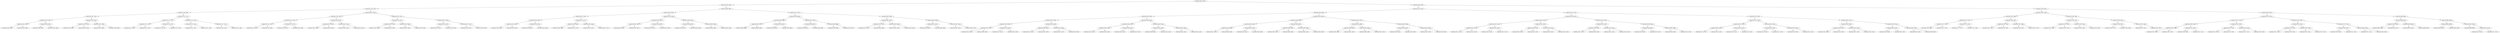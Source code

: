 digraph G{
439021497 [label="Node{data=[3813, 3813]}"]
439021497 -> 1899237870
1899237870 [label="Node{data=[3259, 3259]}"]
1899237870 -> 1279614662
1279614662 [label="Node{data=[1139, 1139]}"]
1279614662 -> 1515112945
1515112945 [label="Node{data=[1099, 1099]}"]
1515112945 -> 391426598
391426598 [label="Node{data=[1091, 1091]}"]
391426598 -> 1178495555
1178495555 [label="Node{data=[1087, 1087]}"]
1178495555 -> 543928108
543928108 [label="Node{data=[1085, 1085]}"]
543928108 -> 205974417
205974417 [label="Node{data=[1084, 1084]}"]
543928108 -> 1043443133
1043443133 [label="Node{data=[1086, 1086]}"]
1178495555 -> 191407178
191407178 [label="Node{data=[1089, 1089]}"]
191407178 -> 1980197060
1980197060 [label="Node{data=[1088, 1088]}"]
191407178 -> 1294340086
1294340086 [label="Node{data=[1090, 1090]}"]
391426598 -> 2118717354
2118717354 [label="Node{data=[1095, 1095]}"]
2118717354 -> 818786013
818786013 [label="Node{data=[1093, 1093]}"]
818786013 -> 2101453128
2101453128 [label="Node{data=[1092, 1092]}"]
818786013 -> 15030441
15030441 [label="Node{data=[1094, 1094]}"]
2118717354 -> 912732992
912732992 [label="Node{data=[1097, 1097]}"]
912732992 -> 1803671575
1803671575 [label="Node{data=[1096, 1096]}"]
912732992 -> 456814542
456814542 [label="Node{data=[1098, 1098]}"]
1515112945 -> 825252880
825252880 [label="Node{data=[1131, 1131]}"]
825252880 -> 1044550725
1044550725 [label="Node{data=[1127, 1127]}"]
1044550725 -> 1541841658
1541841658 [label="Node{data=[1125, 1125]}"]
1541841658 -> 325775959
325775959 [label="Node{data=[1100, 1100]}"]
1541841658 -> 537521398
537521398 [label="Node{data=[1126, 1126]}"]
1044550725 -> 172209166
172209166 [label="Node{data=[1129, 1129]}"]
172209166 -> 1692149454
1692149454 [label="Node{data=[1128, 1128]}"]
172209166 -> 551585864
551585864 [label="Node{data=[1130, 1130]}"]
825252880 -> 1340194558
1340194558 [label="Node{data=[1135, 1135]}"]
1340194558 -> 1486196936
1486196936 [label="Node{data=[1133, 1133]}"]
1486196936 -> 1568290626
1568290626 [label="Node{data=[1132, 1132]}"]
1486196936 -> 2046576237
2046576237 [label="Node{data=[1134, 1134]}"]
1340194558 -> 1000866274
1000866274 [label="Node{data=[1137, 1137]}"]
1000866274 -> 1339020687
1339020687 [label="Node{data=[1136, 1136]}"]
1000866274 -> 1124281107
1124281107 [label="Node{data=[1138, 1138]}"]
1279614662 -> 1490539056
1490539056 [label="Node{data=[3243, 3243]}"]
1490539056 -> 596344793
596344793 [label="Node{data=[2193, 2193]}"]
596344793 -> 307869066
307869066 [label="Node{data=[1310, 1310]}"]
307869066 -> 1222135649
1222135649 [label="Node{data=[1141, 1141]}"]
1222135649 -> 788025880
788025880 [label="Node{data=[1140, 1140]}"]
1222135649 -> 1458935209
1458935209 [label="Node{data=[1309, 1309]}"]
307869066 -> 157257496
157257496 [label="Node{data=[2179, 2179]}"]
157257496 -> 58092053
58092053 [label="Node{data=[2100, 2100]}"]
157257496 -> 1878163697
1878163697 [label="Node{data=[2186, 2186]}"]
596344793 -> 357566587
357566587 [label="Node{data=[3239, 3239]}"]
357566587 -> 1619161734
1619161734 [label="Node{data=[3235, 3235]}"]
1619161734 -> 1351916097
1351916097 [label="Node{data=[3205, 3205]}"]
1619161734 -> 731540906
731540906 [label="Node{data=[3238, 3238]}"]
357566587 -> 1050458994
1050458994 [label="Node{data=[3241, 3241]}"]
1050458994 -> 1308227685
1308227685 [label="Node{data=[3240, 3240]}"]
1050458994 -> 961230089
961230089 [label="Node{data=[3242, 3242]}"]
1490539056 -> 1103427767
1103427767 [label="Node{data=[3251, 3251]}"]
1103427767 -> 450403542
450403542 [label="Node{data=[3247, 3247]}"]
450403542 -> 417363256
417363256 [label="Node{data=[3245, 3245]}"]
417363256 -> 2019813456
2019813456 [label="Node{data=[3244, 3244]}"]
417363256 -> 503621291
503621291 [label="Node{data=[3246, 3246]}"]
450403542 -> 1088731025
1088731025 [label="Node{data=[3249, 3249]}"]
1088731025 -> 1538675456
1538675456 [label="Node{data=[3248, 3248]}"]
1088731025 -> 1022361934
1022361934 [label="Node{data=[3250, 3250]}"]
1103427767 -> 133880197
133880197 [label="Node{data=[3255, 3255]}"]
133880197 -> 1648864980
1648864980 [label="Node{data=[3253, 3253]}"]
1648864980 -> 184606671
184606671 [label="Node{data=[3252, 3252]}"]
1648864980 -> 935744912
935744912 [label="Node{data=[3254, 3254]}"]
133880197 -> 1721865244
1721865244 [label="Node{data=[3257, 3257]}"]
1721865244 -> 969910034
969910034 [label="Node{data=[3256, 3256]}"]
1721865244 -> 876411203
876411203 [label="Node{data=[3258, 3258]}"]
1899237870 -> 827539585
827539585 [label="Node{data=[3685, 3685]}"]
827539585 -> 1530409923
1530409923 [label="Node{data=[3618, 3618]}"]
1530409923 -> 529266817
529266817 [label="Node{data=[3267, 3267]}"]
529266817 -> 1286532306
1286532306 [label="Node{data=[3263, 3263]}"]
1286532306 -> 1733487246
1733487246 [label="Node{data=[3261, 3261]}"]
1733487246 -> 2104388492
2104388492 [label="Node{data=[3260, 3260]}"]
1733487246 -> 1029819216
1029819216 [label="Node{data=[3262, 3262]}"]
1286532306 -> 101869650
101869650 [label="Node{data=[3265, 3265]}"]
101869650 -> 1994716292
1994716292 [label="Node{data=[3264, 3264]}"]
101869650 -> 2019087327
2019087327 [label="Node{data=[3266, 3266]}"]
529266817 -> 1271966927
1271966927 [label="Node{data=[3271, 3271]}"]
1271966927 -> 1578442015
1578442015 [label="Node{data=[3269, 3269]}"]
1578442015 -> 260342413
260342413 [label="Node{data=[3268, 3268]}"]
1578442015 -> 838631049
838631049 [label="Node{data=[3270, 3270]}"]
1271966927 -> 2130975405
2130975405 [label="Node{data=[3442, 3442]}"]
2130975405 -> 151981495
151981495 [label="Node{data=[3410, 3410]}"]
2130975405 -> 573859569
573859569 [label="Node{data=[3617, 3617]}"]
1530409923 -> 1894669320
1894669320 [label="Node{data=[3626, 3626]}"]
1894669320 -> 794878410
794878410 [label="Node{data=[3622, 3622]}"]
794878410 -> 1592992548
1592992548 [label="Node{data=[3620, 3620]}"]
1592992548 -> 1601291749
1601291749 [label="Node{data=[3619, 3619]}"]
1592992548 -> 1576913951
1576913951 [label="Node{data=[3621, 3621]}"]
794878410 -> 1966807259
1966807259 [label="Node{data=[3624, 3624]}"]
1966807259 -> 840363867
840363867 [label="Node{data=[3623, 3623]}"]
1966807259 -> 1662605841
1662605841 [label="Node{data=[3625, 3625]}"]
1894669320 -> 1345847129
1345847129 [label="Node{data=[3630, 3630]}"]
1345847129 -> 2112346180
2112346180 [label="Node{data=[3628, 3628]}"]
2112346180 -> 2014223508
2014223508 [label="Node{data=[3627, 3627]}"]
2112346180 -> 1366198358
1366198358 [label="Node{data=[3629, 3629]}"]
1345847129 -> 1053583381
1053583381 [label="Node{data=[3683, 3683]}"]
1053583381 -> 2099946096
2099946096 [label="Node{data=[3682, 3682]}"]
1053583381 -> 1909226365
1909226365 [label="Node{data=[3684, 3684]}"]
827539585 -> 1413833002
1413833002 [label="Node{data=[3701, 3701]}"]
1413833002 -> 152319863
152319863 [label="Node{data=[3693, 3693]}"]
152319863 -> 553987335
553987335 [label="Node{data=[3689, 3689]}"]
553987335 -> 855682505
855682505 [label="Node{data=[3687, 3687]}"]
855682505 -> 1286854322
1286854322 [label="Node{data=[3686, 3686]}"]
855682505 -> 1689579484
1689579484 [label="Node{data=[3688, 3688]}"]
553987335 -> 1825676120
1825676120 [label="Node{data=[3691, 3691]}"]
1825676120 -> 1518935534
1518935534 [label="Node{data=[3690, 3690]}"]
1825676120 -> 148723275
148723275 [label="Node{data=[3692, 3692]}"]
152319863 -> 1272222339
1272222339 [label="Node{data=[3697, 3697]}"]
1272222339 -> 725605370
725605370 [label="Node{data=[3695, 3695]}"]
725605370 -> 961271070
961271070 [label="Node{data=[3694, 3694]}"]
725605370 -> 1539748722
1539748722 [label="Node{data=[3696, 3696]}"]
1272222339 -> 887710211
887710211 [label="Node{data=[3699, 3699]}"]
887710211 -> 1641848687
1641848687 [label="Node{data=[3698, 3698]}"]
887710211 -> 106452335
106452335 [label="Node{data=[3700, 3700]}"]
1413833002 -> 1760242677
1760242677 [label="Node{data=[3805, 3805]}"]
1760242677 -> 401454481
401454481 [label="Node{data=[3801, 3801]}"]
401454481 -> 307197924
307197924 [label="Node{data=[3703, 3703]}"]
307197924 -> 1450753007
1450753007 [label="Node{data=[3702, 3702]}"]
307197924 -> 1736279638
1736279638 [label="Node{data=[3800, 3800]}"]
401454481 -> 491185685
491185685 [label="Node{data=[3803, 3803]}"]
491185685 -> 1952403982
1952403982 [label="Node{data=[3802, 3802]}"]
491185685 -> 1735080105
1735080105 [label="Node{data=[3804, 3804]}"]
1760242677 -> 1815043364
1815043364 [label="Node{data=[3809, 3809]}"]
1815043364 -> 1190361338
1190361338 [label="Node{data=[3807, 3807]}"]
1190361338 -> 1219665160
1219665160 [label="Node{data=[3806, 3806]}"]
1190361338 -> 1990351559
1990351559 [label="Node{data=[3808, 3808]}"]
1815043364 -> 1626533706
1626533706 [label="Node{data=[3811, 3811]}"]
1626533706 -> 1025208070
1025208070 [label="Node{data=[3810, 3810]}"]
1626533706 -> 1629351792
1629351792 [label="Node{data=[3812, 3812]}"]
439021497 -> 84801014
84801014 [label="Node{data=[6443, 6443]}"]
84801014 -> 1928512162
1928512162 [label="Node{data=[4510, 4510]}"]
1928512162 -> 343404709
343404709 [label="Node{data=[4446, 4446]}"]
343404709 -> 446688052
446688052 [label="Node{data=[4430, 4430]}"]
446688052 -> 1884753876
1884753876 [label="Node{data=[4330, 4330]}"]
1884753876 -> 341062830
341062830 [label="Node{data=[4326, 4326]}"]
341062830 -> 1066208345
1066208345 [label="Node{data=[3815, 3815]}"]
1066208345 -> 1521391319
1521391319 [label="Node{data=[3814, 3814]}"]
1066208345 -> 307174393
307174393 [label="Node{data=[3816, 3816]}"]
341062830 -> 663469146
663469146 [label="Node{data=[4328, 4328]}"]
663469146 -> 1890812726
1890812726 [label="Node{data=[4327, 4327]}"]
663469146 -> 1585822681
1585822681 [label="Node{data=[4329, 4329]}"]
1884753876 -> 889189155
889189155 [label="Node{data=[4426, 4426]}"]
889189155 -> 1315758218
1315758218 [label="Node{data=[4365, 4365]}"]
1315758218 -> 573206594
573206594 [label="Node{data=[4331, 4331]}"]
1315758218 -> 1359105197
1359105197 [label="Node{data=[4397, 4397]}"]
889189155 -> 439343941
439343941 [label="Node{data=[4428, 4428]}"]
439343941 -> 862851130
862851130 [label="Node{data=[4427, 4427]}"]
439343941 -> 1110953589
1110953589 [label="Node{data=[4429, 4429]}"]
446688052 -> 26445242
26445242 [label="Node{data=[4438, 4438]}"]
26445242 -> 1703056190
1703056190 [label="Node{data=[4434, 4434]}"]
1703056190 -> 648982644
648982644 [label="Node{data=[4432, 4432]}"]
648982644 -> 1511425714
1511425714 [label="Node{data=[4431, 4431]}"]
648982644 -> 1203070495
1203070495 [label="Node{data=[4433, 4433]}"]
1703056190 -> 920590004
920590004 [label="Node{data=[4436, 4436]}"]
920590004 -> 1696673035
1696673035 [label="Node{data=[4435, 4435]}"]
920590004 -> 200016907
200016907 [label="Node{data=[4437, 4437]}"]
26445242 -> 1736777463
1736777463 [label="Node{data=[4442, 4442]}"]
1736777463 -> 690085381
690085381 [label="Node{data=[4440, 4440]}"]
690085381 -> 1166337887
1166337887 [label="Node{data=[4439, 4439]}"]
690085381 -> 774074296
774074296 [label="Node{data=[4441, 4441]}"]
1736777463 -> 1637789229
1637789229 [label="Node{data=[4444, 4444]}"]
1637789229 -> 1181255149
1181255149 [label="Node{data=[4443, 4443]}"]
1637789229 -> 607399008
607399008 [label="Node{data=[4445, 4445]}"]
343404709 -> 299878897
299878897 [label="Node{data=[4494, 4494]}"]
299878897 -> 94691873
94691873 [label="Node{data=[4486, 4486]}"]
94691873 -> 132208789
132208789 [label="Node{data=[4450, 4450]}"]
132208789 -> 45298469
45298469 [label="Node{data=[4448, 4448]}"]
45298469 -> 1842148035
1842148035 [label="Node{data=[4447, 4447]}"]
45298469 -> 1339793585
1339793585 [label="Node{data=[4449, 4449]}"]
132208789 -> 1114860591
1114860591 [label="Node{data=[4452, 4452]}"]
1114860591 -> 1497519455
1497519455 [label="Node{data=[4451, 4451]}"]
1114860591 -> 1393749598
1393749598 [label="Node{data=[4485, 4485]}"]
94691873 -> 1105072805
1105072805 [label="Node{data=[4490, 4490]}"]
1105072805 -> 404036773
404036773 [label="Node{data=[4488, 4488]}"]
404036773 -> 1404455509
1404455509 [label="Node{data=[4487, 4487]}"]
404036773 -> 387067491
387067491 [label="Node{data=[4489, 4489]}"]
1105072805 -> 652762398
652762398 [label="Node{data=[4492, 4492]}"]
652762398 -> 371756370
371756370 [label="Node{data=[4491, 4491]}"]
652762398 -> 2007865632
2007865632 [label="Node{data=[4493, 4493]}"]
299878897 -> 1900728448
1900728448 [label="Node{data=[4502, 4502]}"]
1900728448 -> 363754266
363754266 [label="Node{data=[4498, 4498]}"]
363754266 -> 1195261664
1195261664 [label="Node{data=[4496, 4496]}"]
1195261664 -> 1556204478
1556204478 [label="Node{data=[4495, 4495]}"]
1195261664 -> 2066271862
2066271862 [label="Node{data=[4497, 4497]}"]
363754266 -> 502809770
502809770 [label="Node{data=[4500, 4500]}"]
502809770 -> 730312907
730312907 [label="Node{data=[4499, 4499]}"]
502809770 -> 2043216446
2043216446 [label="Node{data=[4501, 4501]}"]
1900728448 -> 1143941135
1143941135 [label="Node{data=[4506, 4506]}"]
1143941135 -> 455997748
455997748 [label="Node{data=[4504, 4504]}"]
455997748 -> 230298482
230298482 [label="Node{data=[4503, 4503]}"]
455997748 -> 1012082697
1012082697 [label="Node{data=[4505, 4505]}"]
1143941135 -> 25231580
25231580 [label="Node{data=[4508, 4508]}"]
25231580 -> 1964096897
1964096897 [label="Node{data=[4507, 4507]}"]
25231580 -> 678236626
678236626 [label="Node{data=[4509, 4509]}"]
1928512162 -> 224094134
224094134 [label="Node{data=[4773, 4773]}"]
224094134 -> 81068321
81068321 [label="Node{data=[4526, 4526]}"]
81068321 -> 2094025103
2094025103 [label="Node{data=[4518, 4518]}"]
2094025103 -> 1014182982
1014182982 [label="Node{data=[4514, 4514]}"]
1014182982 -> 1791201961
1791201961 [label="Node{data=[4512, 4512]}"]
1791201961 -> 1186155225
1186155225 [label="Node{data=[4511, 4511]}"]
1791201961 -> 944897969
944897969 [label="Node{data=[4513, 4513]}"]
1014182982 -> 497368569
497368569 [label="Node{data=[4516, 4516]}"]
497368569 -> 1803919934
1803919934 [label="Node{data=[4515, 4515]}"]
497368569 -> 926734357
926734357 [label="Node{data=[4517, 4517]}"]
2094025103 -> 10949940
10949940 [label="Node{data=[4522, 4522]}"]
10949940 -> 878295596
878295596 [label="Node{data=[4520, 4520]}"]
878295596 -> 1913354955
1913354955 [label="Node{data=[4519, 4519]}"]
878295596 -> 598141167
598141167 [label="Node{data=[4521, 4521]}"]
10949940 -> 454051610
454051610 [label="Node{data=[4524, 4524]}"]
454051610 -> 1650529934
1650529934 [label="Node{data=[4523, 4523]}"]
454051610 -> 1259730219
1259730219 [label="Node{data=[4525, 4525]}"]
81068321 -> 1600163126
1600163126 [label="Node{data=[4534, 4534]}"]
1600163126 -> 1188112727
1188112727 [label="Node{data=[4530, 4530]}"]
1188112727 -> 753832549
753832549 [label="Node{data=[4528, 4528]}"]
753832549 -> 1219925630
1219925630 [label="Node{data=[4527, 4527]}"]
753832549 -> 325364579
325364579 [label="Node{data=[4529, 4529]}"]
1188112727 -> 1546695625
1546695625 [label="Node{data=[4532, 4532]}"]
1546695625 -> 76906384
76906384 [label="Node{data=[4531, 4531]}"]
1546695625 -> 2020346906
2020346906 [label="Node{data=[4533, 4533]}"]
1600163126 -> 1323667399
1323667399 [label="Node{data=[4538, 4538]}"]
1323667399 -> 395494185
395494185 [label="Node{data=[4536, 4536]}"]
395494185 -> 953440180
953440180 [label="Node{data=[4535, 4535]}"]
395494185 -> 549486696
549486696 [label="Node{data=[4537, 4537]}"]
1323667399 -> 1119463424
1119463424 [label="Node{data=[4690, 4690]}"]
1119463424 -> 1135849717
1135849717 [label="Node{data=[4539, 4539]}"]
1119463424 -> 1497376448
1497376448 [label="Node{data=[4720, 4720]}"]
224094134 -> 2108112448
2108112448 [label="Node{data=[5162, 5162]}"]
2108112448 -> 1917939804
1917939804 [label="Node{data=[5154, 5154]}"]
1917939804 -> 750469883
750469883 [label="Node{data=[5150, 5150]}"]
750469883 -> 1947539338
1947539338 [label="Node{data=[4823, 4823]}"]
1947539338 -> 813982326
813982326 [label="Node{data=[4774, 4774]}"]
1947539338 -> 1227761578
1227761578 [label="Node{data=[5135, 5135]}"]
750469883 -> 1064573166
1064573166 [label="Node{data=[5152, 5152]}"]
1064573166 -> 1669456333
1669456333 [label="Node{data=[5151, 5151]}"]
1064573166 -> 1879423001
1879423001 [label="Node{data=[5153, 5153]}"]
1917939804 -> 1211024068
1211024068 [label="Node{data=[5158, 5158]}"]
1211024068 -> 1468137543
1468137543 [label="Node{data=[5156, 5156]}"]
1468137543 -> 1004608755
1004608755 [label="Node{data=[5155, 5155]}"]
1468137543 -> 1727639270
1727639270 [label="Node{data=[5157, 5157]}"]
1211024068 -> 1484744735
1484744735 [label="Node{data=[5160, 5160]}"]
1484744735 -> 523819887
523819887 [label="Node{data=[5159, 5159]}"]
1484744735 -> 739068671
739068671 [label="Node{data=[5161, 5161]}"]
2108112448 -> 128470790
128470790 [label="Node{data=[5591, 5591]}"]
128470790 -> 607449212
607449212 [label="Node{data=[5166, 5166]}"]
607449212 -> 2106504246
2106504246 [label="Node{data=[5164, 5164]}"]
2106504246 -> 991056842
991056842 [label="Node{data=[5163, 5163]}"]
2106504246 -> 2114448337
2114448337 [label="Node{data=[5165, 5165]}"]
607449212 -> 2100511613
2100511613 [label="Node{data=[5218, 5218]}"]
2100511613 -> 1964275689
1964275689 [label="Node{data=[5167, 5167]}"]
2100511613 -> 1555162754
1555162754 [label="Node{data=[5543, 5543]}"]
128470790 -> 497665958
497665958 [label="Node{data=[6143, 6143]}"]
497665958 -> 2061916101
2061916101 [label="Node{data=[5814, 5814]}"]
2061916101 -> 740023375
740023375 [label="Node{data=[5593, 5593]}"]
2061916101 -> 2144189112
2144189112 [label="Node{data=[5847, 5847]}"]
497665958 -> 747292176
747292176 [label="Node{data=[6301, 6301]}"]
747292176 -> 1679483963
1679483963 [label="Node{data=[6245, 6245]}"]
747292176 -> 378643795
378643795 [label="Node{data=[6399, 6399]}"]
84801014 -> 68932931
68932931 [label="Node{data=[7604, 7604]}"]
68932931 -> 2128292246
2128292246 [label="Node{data=[7588, 7588]}"]
2128292246 -> 1305682250
1305682250 [label="Node{data=[7580, 7580]}"]
1305682250 -> 1450421918
1450421918 [label="Node{data=[7576, 7576]}"]
1450421918 -> 202954974
202954974 [label="Node{data=[7574, 7574]}"]
202954974 -> 724092754
724092754 [label="Node{data=[7499, 7499]}"]
202954974 -> 2133158412
2133158412 [label="Node{data=[7575, 7575]}"]
1450421918 -> 887696424
887696424 [label="Node{data=[7578, 7578]}"]
887696424 -> 2122177603
2122177603 [label="Node{data=[7577, 7577]}"]
887696424 -> 318936713
318936713 [label="Node{data=[7579, 7579]}"]
1305682250 -> 1201925103
1201925103 [label="Node{data=[7584, 7584]}"]
1201925103 -> 978720607
978720607 [label="Node{data=[7582, 7582]}"]
978720607 -> 710499218
710499218 [label="Node{data=[7581, 7581]}"]
978720607 -> 770193038
770193038 [label="Node{data=[7583, 7583]}"]
1201925103 -> 1976327247
1976327247 [label="Node{data=[7586, 7586]}"]
1976327247 -> 2133475654
2133475654 [label="Node{data=[7585, 7585]}"]
1976327247 -> 525275386
525275386 [label="Node{data=[7587, 7587]}"]
2128292246 -> 1937705435
1937705435 [label="Node{data=[7596, 7596]}"]
1937705435 -> 1690701279
1690701279 [label="Node{data=[7592, 7592]}"]
1690701279 -> 1229668464
1229668464 [label="Node{data=[7590, 7590]}"]
1229668464 -> 786710883
786710883 [label="Node{data=[7589, 7589]}"]
1229668464 -> 626959541
626959541 [label="Node{data=[7591, 7591]}"]
1690701279 -> 1898114356
1898114356 [label="Node{data=[7594, 7594]}"]
1898114356 -> 1652124576
1652124576 [label="Node{data=[7593, 7593]}"]
1898114356 -> 1855640021
1855640021 [label="Node{data=[7595, 7595]}"]
1937705435 -> 1051831231
1051831231 [label="Node{data=[7600, 7600]}"]
1051831231 -> 1486662160
1486662160 [label="Node{data=[7598, 7598]}"]
1486662160 -> 1897000648
1897000648 [label="Node{data=[7597, 7597]}"]
1486662160 -> 1237163334
1237163334 [label="Node{data=[7599, 7599]}"]
1051831231 -> 2061642653
2061642653 [label="Node{data=[7602, 7602]}"]
2061642653 -> 1200870139
1200870139 [label="Node{data=[7601, 7601]}"]
2061642653 -> 965350255
965350255 [label="Node{data=[7603, 7603]}"]
68932931 -> 477687477
477687477 [label="Node{data=[8451, 8451]}"]
477687477 -> 1999470692
1999470692 [label="Node{data=[7620, 7620]}"]
1999470692 -> 787513456
787513456 [label="Node{data=[7612, 7612]}"]
787513456 -> 1200156586
1200156586 [label="Node{data=[7608, 7608]}"]
1200156586 -> 484359336
484359336 [label="Node{data=[7606, 7606]}"]
484359336 -> 132850167
132850167 [label="Node{data=[7605, 7605]}"]
484359336 -> 758301306
758301306 [label="Node{data=[7607, 7607]}"]
1200156586 -> 759668169
759668169 [label="Node{data=[7610, 7610]}"]
759668169 -> 1142251317
1142251317 [label="Node{data=[7609, 7609]}"]
759668169 -> 439298777
439298777 [label="Node{data=[7611, 7611]}"]
787513456 -> 557124340
557124340 [label="Node{data=[7616, 7616]}"]
557124340 -> 814572238
814572238 [label="Node{data=[7614, 7614]}"]
814572238 -> 1586458397
1586458397 [label="Node{data=[7613, 7613]}"]
814572238 -> 1024851959
1024851959 [label="Node{data=[7615, 7615]}"]
557124340 -> 880680971
880680971 [label="Node{data=[7618, 7618]}"]
880680971 -> 1866383192
1866383192 [label="Node{data=[7617, 7617]}"]
880680971 -> 1257030181
1257030181 [label="Node{data=[7619, 7619]}"]
1999470692 -> 1477732040
1477732040 [label="Node{data=[7628, 7628]}"]
1477732040 -> 489647033
489647033 [label="Node{data=[7624, 7624]}"]
489647033 -> 124900155
124900155 [label="Node{data=[7622, 7622]}"]
124900155 -> 731960346
731960346 [label="Node{data=[7621, 7621]}"]
124900155 -> 1350157696
1350157696 [label="Node{data=[7623, 7623]}"]
489647033 -> 913120917
913120917 [label="Node{data=[7626, 7626]}"]
913120917 -> 1066204008
1066204008 [label="Node{data=[7625, 7625]}"]
913120917 -> 304216199
304216199 [label="Node{data=[7627, 7627]}"]
1477732040 -> 216693382
216693382 [label="Node{data=[7755, 7755]}"]
216693382 -> 1378702392
1378702392 [label="Node{data=[7630, 7630]}"]
1378702392 -> 170046126
170046126 [label="Node{data=[7629, 7629]}"]
1378702392 -> 391812781
391812781 [label="Node{data=[7631, 7631]}"]
216693382 -> 1211887754
1211887754 [label="Node{data=[8199, 8199]}"]
1211887754 -> 1888481569
1888481569 [label="Node{data=[7871, 7871]}"]
1211887754 -> 1864866396
1864866396 [label="Node{data=[8230, 8230]}"]
477687477 -> 747345643
747345643 [label="Node{data=[8964, 8964]}"]
747345643 -> 992189520
992189520 [label="Node{data=[8960, 8960]}"]
992189520 -> 883586284
883586284 [label="Node{data=[8595, 8595]}"]
883586284 -> 1737293151
1737293151 [label="Node{data=[8500, 8500]}"]
883586284 -> 390075275
390075275 [label="Node{data=[8921, 8921]}"]
992189520 -> 807849007
807849007 [label="Node{data=[8962, 8962]}"]
807849007 -> 1464648659
1464648659 [label="Node{data=[8961, 8961]}"]
807849007 -> 1470806624
1470806624 [label="Node{data=[8963, 8963]}"]
747345643 -> 1080108885
1080108885 [label="Node{data=[8968, 8968]}"]
1080108885 -> 1184947394
1184947394 [label="Node{data=[8966, 8966]}"]
1184947394 -> 2000932254
2000932254 [label="Node{data=[8965, 8965]}"]
1184947394 -> 1966604460
1966604460 [label="Node{data=[8967, 8967]}"]
1080108885 -> 1009441489
1009441489 [label="Node{data=[8970, 8970]}"]
1009441489 -> 2091669338
2091669338 [label="Node{data=[8969, 8969]}"]
1009441489 -> 367680108
367680108 [label="Node{data=[8972, 8972]}"]
367680108 -> 543298845
543298845 [label="Node{data=[8971, 8971]}"]
367680108 -> 1257553810
1257553810 [label="Node{data=[9711, 9711]}"]
}